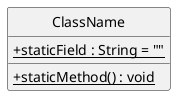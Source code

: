 @startuml

hide circle
skinparam classAttributeIconSize 0

class ClassName {
  {classifier} {field} + staticField : String = ""
  {classifier} {method} + staticMethod() : void
}

@enduml
